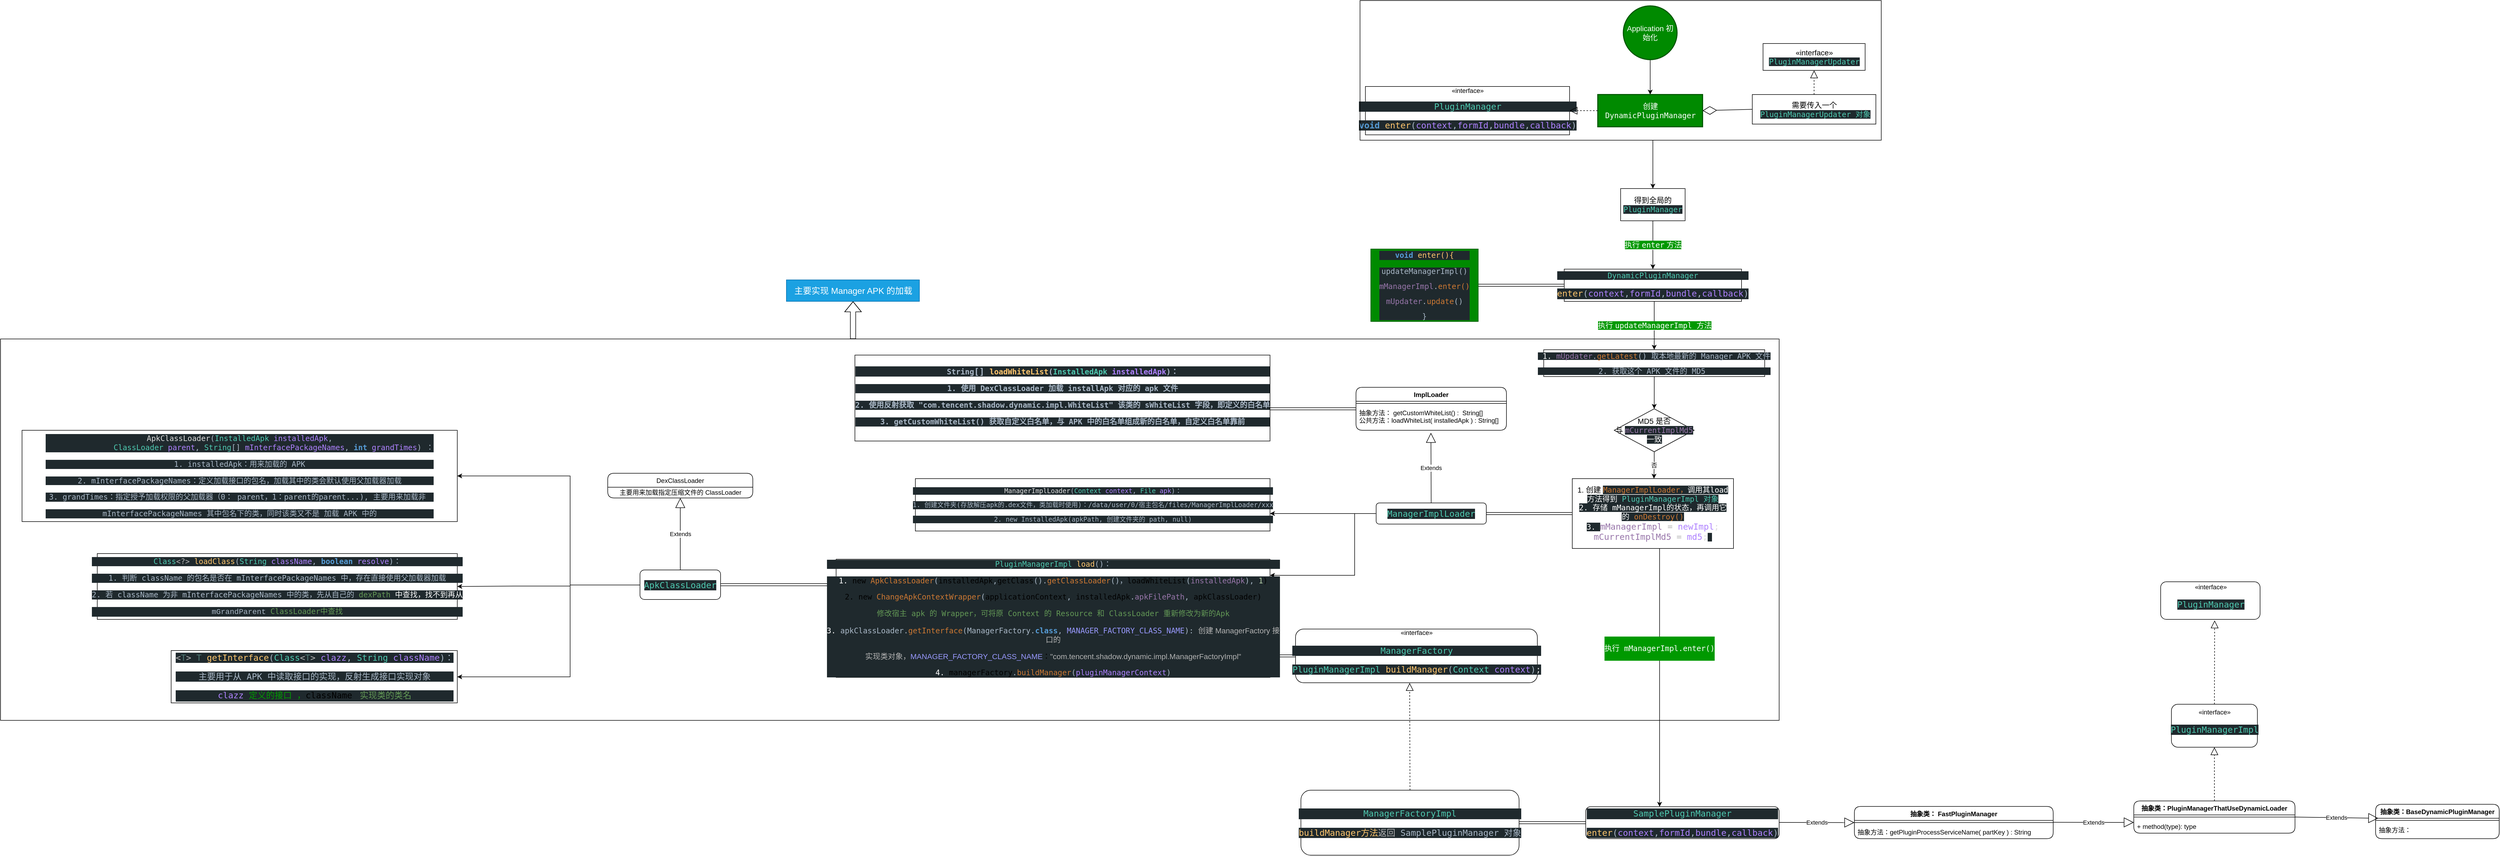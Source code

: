 <mxfile>
    <diagram id="J-fshPoS8V629IqFeQcE" name="第 1 页">
        <mxGraphModel dx="3748" dy="545" grid="1" gridSize="10" guides="1" tooltips="1" connect="1" arrows="1" fold="1" page="0" pageScale="1" pageWidth="827" pageHeight="1169" background="none" math="0" shadow="0">
            <root>
                <mxCell id="0"/>
                <mxCell id="1" parent="0"/>
                <mxCell id="4" value="" style="edgeStyle=orthogonalEdgeStyle;rounded=0;orthogonalLoop=1;jettySize=auto;html=1;" parent="1" source="2" target="3" edge="1">
                    <mxGeometry relative="1" as="geometry"/>
                </mxCell>
                <mxCell id="2" value="&lt;font style=&quot;font-size: 14px&quot;&gt;Application 初始化&lt;/font&gt;" style="strokeWidth=2;html=1;shape=mxgraph.flowchart.start_2;whiteSpace=wrap;fillColor=#008a00;strokeColor=#005700;fontColor=#ffffff;" parent="1" vertex="1">
                    <mxGeometry x="270" y="40" width="100" height="100" as="geometry"/>
                </mxCell>
                <mxCell id="3" value="&lt;font face=&quot;consolas, monospace&quot; style=&quot;font-size: 14px&quot;&gt;&lt;span&gt;创建&lt;br&gt;DynamicPluginManager&lt;/span&gt;&lt;/font&gt;" style="whiteSpace=wrap;html=1;fontColor=#ffffff;strokeColor=#005700;strokeWidth=2;fillColor=#008a00;" parent="1" vertex="1">
                    <mxGeometry x="222.5" y="205" width="195" height="60" as="geometry"/>
                </mxCell>
                <mxCell id="9" value="&lt;font style=&quot;font-size: 14px&quot;&gt;需要传入一个&lt;br&gt;&amp;nbsp;&lt;span style=&quot;color: rgb(78 , 201 , 176) ; background-color: rgb(31 , 41 , 45) ; font-family: &amp;#34;consolas&amp;#34; , monospace&quot;&gt;PluginManagerUpdater 对象&lt;/span&gt;&lt;/font&gt;" style="html=1;" parent="1" vertex="1">
                    <mxGeometry x="510" y="205" width="230" height="55" as="geometry"/>
                </mxCell>
                <mxCell id="IwxKF6y3zzJ_dGnN6ZN0-16" value="&lt;font style=&quot;font-size: 14px&quot;&gt;«interface»&lt;br&gt;&lt;span style=&quot;color: rgb(78 , 201 , 176) ; font-family: &amp;#34;consolas&amp;#34; , monospace ; background-color: rgb(31 , 41 , 45)&quot;&gt;PluginManagerUpdater&lt;/span&gt;&lt;/font&gt;" style="html=1;" parent="1" vertex="1">
                    <mxGeometry x="530" y="110" width="190" height="50" as="geometry"/>
                </mxCell>
                <mxCell id="12" value="&lt;p style=&quot;line-height: 60%&quot;&gt;«interface»&lt;br&gt;&lt;/p&gt;&lt;pre style=&quot;background-color: #1f292d ; color: #a9b7c6 ; font-family: &amp;#34;consolas&amp;#34; , monospace ; font-size: 12.0pt&quot;&gt;&lt;span style=&quot;color: #4ec9b0&quot;&gt;PluginManager&lt;/span&gt;&lt;/pre&gt;&lt;pre style=&quot;background-color: #1f292d ; color: #a9b7c6 ; font-family: &amp;#34;consolas&amp;#34; , monospace ; font-size: 12.0pt&quot;&gt;&lt;pre style=&quot;font-family: &amp;#34;consolas&amp;#34; , monospace ; font-size: 12pt&quot;&gt;&lt;span style=&quot;color: #569cd6 ; font-weight: bold&quot;&gt;void &lt;/span&gt;&lt;span style=&quot;color: #ffc66d&quot;&gt;enter&lt;/span&gt;(&lt;span style=&quot;color: #ae81ff&quot;&gt;context&lt;/span&gt;,&lt;span style=&quot;color: #ae81ff&quot;&gt;formId&lt;/span&gt;,&lt;span style=&quot;color: #ae81ff&quot;&gt;bundle&lt;/span&gt;,&lt;span style=&quot;color: #ae81ff&quot;&gt;callback&lt;/span&gt;)&lt;/pre&gt;&lt;/pre&gt;&lt;p&gt;&lt;/p&gt;" style="html=1;" parent="1" vertex="1">
                    <mxGeometry x="-210" y="190" width="380" height="90" as="geometry"/>
                </mxCell>
                <mxCell id="14" value="" style="endArrow=block;dashed=1;endFill=0;endSize=12;html=1;entryX=1;entryY=0.5;entryDx=0;entryDy=0;exitX=0;exitY=0.5;exitDx=0;exitDy=0;" parent="1" source="3" target="12" edge="1">
                    <mxGeometry width="160" relative="1" as="geometry">
                        <mxPoint x="80" y="330" as="sourcePoint"/>
                        <mxPoint x="240" y="330" as="targetPoint"/>
                    </mxGeometry>
                </mxCell>
                <mxCell id="15" value="" style="endArrow=block;dashed=1;endFill=0;endSize=12;html=1;entryX=0.5;entryY=1;entryDx=0;entryDy=0;exitX=0.5;exitY=0;exitDx=0;exitDy=0;" parent="1" source="9" target="IwxKF6y3zzJ_dGnN6ZN0-16" edge="1">
                    <mxGeometry width="160" relative="1" as="geometry">
                        <mxPoint x="602.5" y="320" as="sourcePoint"/>
                        <mxPoint x="540" y="320" as="targetPoint"/>
                    </mxGeometry>
                </mxCell>
                <mxCell id="16" value="" style="endArrow=diamondThin;endFill=0;endSize=24;html=1;entryX=1;entryY=0.5;entryDx=0;entryDy=0;exitX=0;exitY=0.5;exitDx=0;exitDy=0;" edge="1" parent="1" source="9" target="3">
                    <mxGeometry width="160" relative="1" as="geometry">
                        <mxPoint x="280" y="410" as="sourcePoint"/>
                        <mxPoint x="440" y="410" as="targetPoint"/>
                    </mxGeometry>
                </mxCell>
                <mxCell id="20" value="" style="edgeStyle=elbowEdgeStyle;rounded=0;orthogonalLoop=1;jettySize=auto;html=1;" edge="1" parent="1" source="17" target="19">
                    <mxGeometry relative="1" as="geometry"/>
                </mxCell>
                <mxCell id="17" value="" style="rounded=0;whiteSpace=wrap;html=1;fillColor=none;" vertex="1" parent="1">
                    <mxGeometry x="-220" y="30" width="970" height="260" as="geometry"/>
                </mxCell>
                <mxCell id="22" value="&lt;font style=&quot;font-size: 14px ; background-color: rgb(0 , 153 , 0)&quot; color=&quot;#ffffff&quot;&gt;执行&amp;nbsp;&lt;span style=&quot;font-family: &amp;#34;consolas&amp;#34; , monospace&quot;&gt;enter&lt;/span&gt;&amp;nbsp;方法&lt;/font&gt;" style="edgeStyle=orthogonalEdgeStyle;rounded=0;orthogonalLoop=1;jettySize=auto;html=1;" edge="1" parent="1" source="19" target="21">
                    <mxGeometry relative="1" as="geometry"/>
                </mxCell>
                <mxCell id="19" value="&lt;font style=&quot;font-size: 14px&quot;&gt;得到全局的&lt;span style=&quot;color: rgb(78 , 201 , 176) ; background-color: rgb(31 , 41 , 45) ; font-family: &amp;#34;consolas&amp;#34; , monospace&quot;&gt;PluginManager&lt;/span&gt;&lt;/font&gt;" style="whiteSpace=wrap;html=1;rounded=0;fillColor=none;" vertex="1" parent="1">
                    <mxGeometry x="265" y="380" width="120" height="60" as="geometry"/>
                </mxCell>
                <mxCell id="25" value="" style="edgeStyle=orthogonalEdgeStyle;rounded=0;orthogonalLoop=1;jettySize=auto;html=1;shape=link;" edge="1" parent="1" source="21" target="24">
                    <mxGeometry relative="1" as="geometry"/>
                </mxCell>
                <mxCell id="27" value="&lt;font style=&quot;font-size: 14px ; background-color: rgb(0 , 153 , 0)&quot; color=&quot;#ffffff&quot;&gt;执行&amp;nbsp;&lt;span style=&quot;font-family: &amp;#34;consolas&amp;#34; , monospace&quot;&gt;updateManagerImpl &lt;/span&gt;&lt;span style=&quot;font-family: &amp;#34;consolas&amp;#34; , monospace&quot;&gt;&lt;font style=&quot;font-size: 14px&quot;&gt;方法&lt;/font&gt;&lt;/span&gt;&lt;/font&gt;" style="edgeStyle=orthogonalEdgeStyle;rounded=0;orthogonalLoop=1;jettySize=auto;html=1;" edge="1" parent="1" source="21" target="26">
                    <mxGeometry relative="1" as="geometry">
                        <Array as="points">
                            <mxPoint x="327.5" y="630"/>
                            <mxPoint x="327.5" y="630"/>
                        </Array>
                    </mxGeometry>
                </mxCell>
                <mxCell id="21" value="&lt;pre style=&quot;background-color: rgb(31 , 41 , 45) ; color: rgb(169 , 183 , 198) ; font-family: &amp;#34;consolas&amp;#34; , monospace ; font-size: 14px&quot;&gt;&lt;span style=&quot;color: rgb(78 , 201 , 176)&quot;&gt;&lt;font style=&quot;font-size: 14px&quot;&gt;DynamicPluginManager&lt;/font&gt;&lt;/span&gt;&lt;/pre&gt;&lt;pre style=&quot;background-color: rgb(31 , 41 , 45) ; color: rgb(169 , 183 , 198) ; font-family: &amp;#34;consolas&amp;#34; , monospace ; font-size: 14px&quot;&gt;&lt;pre style=&quot;font-family: &amp;#34;consolas&amp;#34; , monospace&quot;&gt;&lt;pre style=&quot;font-family: &amp;#34;consolas&amp;#34; , monospace ; font-size: 12pt&quot;&gt;&lt;span style=&quot;color: #ffc66d&quot;&gt;enter&lt;/span&gt;(&lt;span style=&quot;color: #ae81ff&quot;&gt;context&lt;/span&gt;,&lt;span style=&quot;color: #ae81ff&quot;&gt;formId&lt;/span&gt;,&lt;span style=&quot;color: #ae81ff&quot;&gt;bundle&lt;/span&gt;,&lt;span style=&quot;color: #ae81ff&quot;&gt;callback&lt;/span&gt;)&lt;/pre&gt;&lt;/pre&gt;&lt;/pre&gt;" style="whiteSpace=wrap;html=1;rounded=0;fillColor=none;" vertex="1" parent="1">
                    <mxGeometry x="160" y="530" width="330" height="60" as="geometry"/>
                </mxCell>
                <mxCell id="24" value="&lt;pre style=&quot;background-color: rgb(31 , 41 , 45) ; color: rgb(169 , 183 , 198) ; font-family: &amp;#34;consolas&amp;#34; , monospace ; font-size: 14px&quot;&gt;&lt;font style=&quot;font-size: 14px&quot;&gt;&lt;span style=&quot;white-space: normal ; color: rgb(86 , 156 , 214) ; font-weight: bold&quot;&gt;void &lt;/span&gt;&lt;span style=&quot;white-space: normal ; color: rgb(255 , 198 , 109)&quot;&gt;enter(){&lt;/span&gt;&lt;br&gt;&lt;/font&gt;&lt;/pre&gt;&lt;pre style=&quot;background-color: rgb(31 , 41 , 45) ; color: rgb(169 , 183 , 198) ; font-family: &amp;#34;consolas&amp;#34; , monospace ; font-size: 14px ; line-height: 100%&quot;&gt;&lt;pre style=&quot;font-family: &amp;#34;consolas&amp;#34; , monospace&quot;&gt;&lt;pre style=&quot;font-family: &amp;#34;consolas&amp;#34; , monospace&quot;&gt;&lt;font style=&quot;font-size: 14px&quot;&gt;updateManagerImpl()&lt;/font&gt;&lt;/pre&gt;&lt;/pre&gt;&lt;pre style=&quot;font-family: &amp;#34;consolas&amp;#34; , monospace&quot;&gt;&lt;font style=&quot;font-size: 14px&quot;&gt;&lt;span style=&quot;color: #9876aa&quot;&gt;mManagerImpl&lt;/span&gt;.&lt;span style=&quot;color: #cc7833&quot;&gt;enter()&lt;/span&gt;&lt;/font&gt;&lt;/pre&gt;&lt;pre style=&quot;font-family: &amp;#34;consolas&amp;#34; , monospace&quot;&gt;&lt;pre style=&quot;font-family: &amp;#34;consolas&amp;#34; , monospace&quot;&gt;&lt;font style=&quot;font-size: 14px&quot;&gt;&lt;span style=&quot;color: #9876aa&quot;&gt;mUpdater&lt;/span&gt;.&lt;span style=&quot;color: #cc7833&quot;&gt;update&lt;/span&gt;()&lt;/font&gt;&lt;/pre&gt;&lt;pre style=&quot;font-family: &amp;#34;consolas&amp;#34; , monospace&quot;&gt;&lt;font style=&quot;font-size: 14px&quot;&gt;}&lt;/font&gt;&lt;/pre&gt;&lt;/pre&gt;&lt;/pre&gt;" style="whiteSpace=wrap;html=1;rounded=0;fillColor=#008a00;strokeColor=#005700;fontColor=#ffffff;" vertex="1" parent="1">
                    <mxGeometry x="-200" y="492.5" width="200" height="135" as="geometry"/>
                </mxCell>
                <mxCell id="36" value="" style="edgeStyle=orthogonalEdgeStyle;rounded=0;orthogonalLoop=1;jettySize=auto;html=1;" edge="1" parent="1" source="26" target="35">
                    <mxGeometry relative="1" as="geometry"/>
                </mxCell>
                <mxCell id="26" value="&lt;pre style=&quot;background-color: rgb(31 , 41 , 45) ; font-family: &amp;#34;consolas&amp;#34; , monospace ; font-size: 14px ; line-height: 100%&quot;&gt;&lt;span style=&quot;color: rgb(152 , 118 , 170)&quot;&gt; &lt;/span&gt;&lt;font color=&quot;#ffffff&quot;&gt;1.&lt;/font&gt;&lt;span style=&quot;color: rgb(152 , 118 , 170)&quot;&gt; mUpdater&lt;/span&gt;&lt;font color=&quot;#a9b7c6&quot;&gt;.&lt;/font&gt;&lt;span style=&quot;color: rgb(204 , 120 , 51)&quot;&gt;getLatest&lt;/span&gt;&lt;font color=&quot;#a9b7c6&quot;&gt;() 取本地最新的 Manager APK 文件&lt;/font&gt;&lt;/pre&gt;&lt;pre style=&quot;background-color: rgb(31 , 41 , 45) ; color: rgb(169 , 183 , 198) ; font-family: &amp;#34;consolas&amp;#34; , monospace ; font-size: 14px ; line-height: 100%&quot;&gt;2. 获取这个 APK 文件的 MD5 &lt;br&gt;&lt;/pre&gt;" style="whiteSpace=wrap;html=1;rounded=0;fillColor=none;" vertex="1" parent="1">
                    <mxGeometry x="121.88" y="680" width="411.25" height="50" as="geometry"/>
                </mxCell>
                <mxCell id="38" value="否" style="edgeStyle=orthogonalEdgeStyle;rounded=0;orthogonalLoop=1;jettySize=auto;html=1;" edge="1" parent="1" source="35" target="37">
                    <mxGeometry relative="1" as="geometry">
                        <Array as="points">
                            <mxPoint x="327" y="890"/>
                            <mxPoint x="327" y="890"/>
                        </Array>
                    </mxGeometry>
                </mxCell>
                <mxCell id="35" value="&lt;font style=&quot;font-size: 14px&quot;&gt;MD5 是否与&amp;nbsp;&lt;span style=&quot;color: rgb(152 , 118 , 170) ; background-color: rgb(31 , 41 , 45) ; font-family: &amp;#34;consolas&amp;#34; , monospace&quot;&gt;mCurrentImplMd5&lt;/span&gt;&lt;span style=&quot;background-color: rgb(31 , 41 , 45) ; font-family: &amp;#34;consolas&amp;#34; , monospace&quot;&gt;&lt;font color=&quot;#ffffff&quot; style=&quot;font-size: 14px&quot;&gt; 一致&lt;/font&gt;&lt;/span&gt;&lt;/font&gt;" style="rhombus;whiteSpace=wrap;html=1;rounded=0;fillColor=none;" vertex="1" parent="1">
                    <mxGeometry x="253.12" y="790" width="148.75" height="80" as="geometry"/>
                </mxCell>
                <mxCell id="40" value="" style="edgeStyle=orthogonalEdgeStyle;rounded=0;orthogonalLoop=1;jettySize=auto;html=1;shape=link;" edge="1" parent="1" source="37" target="39">
                    <mxGeometry relative="1" as="geometry"/>
                </mxCell>
                <mxCell id="37" value="&lt;font style=&quot;font-size: 14px&quot;&gt;&lt;font style=&quot;line-height: 100% ; font-size: 14px&quot;&gt;1. 创建&amp;nbsp;&lt;span style=&quot;color: rgb(204 , 120 , 51) ; background-color: rgb(31 , 41 , 45) ; font-family: &amp;#34;consolas&amp;#34; , monospace&quot;&gt;ManagerImplLoader，&lt;/span&gt;&lt;span style=&quot;background-color: rgb(31 , 41 , 45) ; font-family: &amp;#34;consolas&amp;#34; , monospace&quot;&gt;&lt;font color=&quot;#ffffff&quot; style=&quot;font-size: 14px&quot;&gt;调用其load 方法得到&lt;/font&gt;&lt;/span&gt;&lt;span style=&quot;color: rgb(204 , 120 , 51) ; background-color: rgb(31 , 41 , 45) ; font-family: &amp;#34;consolas&amp;#34; , monospace&quot;&gt;&amp;nbsp;&lt;/span&gt;&lt;span style=&quot;background-color: rgb(31 , 41 , 45) ; font-family: &amp;#34;consolas&amp;#34; , monospace&quot;&gt;&lt;span style=&quot;color: rgb(78 , 201 , 176)&quot;&gt;PluginManagerImpl 对象&lt;br&gt;&lt;/span&gt;&lt;font style=&quot;font-size: 14px&quot; color=&quot;#ffffff&quot;&gt;2. 存储&amp;nbsp;&lt;/font&gt;&lt;/span&gt;&lt;/font&gt;&lt;span style=&quot;background-color: rgb(31 , 41 , 45) ; font-family: &amp;#34;consolas&amp;#34; , monospace&quot;&gt;&lt;font style=&quot;font-size: 14px&quot; color=&quot;#ffffff&quot;&gt;mManagerImpl的状态，再调用它的&amp;nbsp;&lt;/font&gt;&lt;/span&gt;&lt;/font&gt;&lt;span style=&quot;background-color: rgb(31 , 41 , 45) ; font-family: &amp;#34;consolas&amp;#34; , monospace ; font-size: 14px&quot;&gt;&lt;font style=&quot;color: rgb(204 , 120 , 51) ; font-size: 14px&quot;&gt;onDestroy()&lt;br&gt;&lt;/font&gt;&lt;font color=&quot;#ffffff&quot;&gt;3.&amp;nbsp;&lt;/font&gt;&lt;/span&gt;&lt;span style=&quot;font-family: &amp;#34;consolas&amp;#34; , monospace ; font-size: 12pt ; color: rgb(152 , 118 , 170)&quot;&gt;mManagerImpl &lt;/span&gt;&lt;span style=&quot;font-family: &amp;#34;consolas&amp;#34; , monospace ; font-size: 12pt ; color: rgb(180 , 180 , 180)&quot;&gt;= &lt;/span&gt;&lt;span style=&quot;font-family: &amp;#34;consolas&amp;#34; , monospace ; font-size: 12pt ; color: rgb(174 , 129 , 255)&quot;&gt;newImpl&lt;/span&gt;&lt;span style=&quot;font-family: &amp;#34;consolas&amp;#34; , monospace ; font-size: 12pt ; color: rgb(220 , 220 , 220)&quot;&gt;;&lt;/span&gt;&lt;br&gt;&lt;span style=&quot;font-family: &amp;#34;consolas&amp;#34; , monospace ; font-size: 12pt ; color: rgb(152 , 118 , 170)&quot;&gt;mCurrentImplMd5 &lt;/span&gt;&lt;span style=&quot;font-family: &amp;#34;consolas&amp;#34; , monospace ; font-size: 12pt ; color: rgb(180 , 180 , 180)&quot;&gt;= &lt;/span&gt;&lt;span style=&quot;font-family: &amp;#34;consolas&amp;#34; , monospace ; font-size: 12pt ; color: rgb(174 , 129 , 255)&quot;&gt;md5&lt;/span&gt;&lt;span style=&quot;font-family: &amp;#34;consolas&amp;#34; , monospace ; font-size: 12pt ; color: rgb(220 , 220 , 220)&quot;&gt;;&lt;/span&gt;&lt;span style=&quot;color: rgb(204 , 120 , 51) ; background-color: rgb(31 , 41 , 45) ; font-family: &amp;#34;consolas&amp;#34; , monospace ; font-size: 14px&quot;&gt;&amp;nbsp;&lt;br&gt;&lt;/span&gt;" style="whiteSpace=wrap;html=1;rounded=0;fillColor=none;" vertex="1" parent="1">
                    <mxGeometry x="175" y="920" width="300" height="130" as="geometry"/>
                </mxCell>
                <mxCell id="48" value="" style="edgeStyle=orthogonalEdgeStyle;rounded=0;orthogonalLoop=1;jettySize=auto;html=1;" edge="1" parent="1" source="39" target="47">
                    <mxGeometry relative="1" as="geometry">
                        <Array as="points">
                            <mxPoint x="-240" y="985"/>
                            <mxPoint x="-240" y="985"/>
                        </Array>
                    </mxGeometry>
                </mxCell>
                <mxCell id="51" value="" style="edgeStyle=elbowEdgeStyle;rounded=0;orthogonalLoop=1;jettySize=auto;html=1;elbow=vertical;" edge="1" parent="1" target="50">
                    <mxGeometry relative="1" as="geometry">
                        <mxPoint x="-230" y="985" as="sourcePoint"/>
                        <Array as="points">
                            <mxPoint x="-380" y="1100"/>
                        </Array>
                    </mxGeometry>
                </mxCell>
                <mxCell id="39" value="&lt;pre style=&quot;background-color: #1f292d ; color: #a9b7c6 ; font-family: &amp;#34;consolas&amp;#34; , monospace ; font-size: 12.0pt&quot;&gt;&lt;pre style=&quot;font-family: &amp;#34;consolas&amp;#34; , monospace ; font-size: 12pt&quot;&gt;&lt;span style=&quot;color: #4ec9b0&quot;&gt;ManagerImplLoader&lt;/span&gt;&lt;/pre&gt;&lt;/pre&gt;" style="whiteSpace=wrap;html=1;rounded=1;fillColor=none;" vertex="1" parent="1">
                    <mxGeometry x="-190" y="965.31" width="205" height="39.37" as="geometry"/>
                </mxCell>
                <mxCell id="60" value="" style="edgeStyle=elbowEdgeStyle;shape=link;rounded=0;orthogonalLoop=1;jettySize=auto;elbow=vertical;html=1;" edge="1" parent="1" source="42" target="59">
                    <mxGeometry relative="1" as="geometry"/>
                </mxCell>
                <mxCell id="42" value="ImplLoader" style="swimlane;fontStyle=1;align=center;verticalAlign=top;childLayout=stackLayout;horizontal=1;startSize=26;horizontalStack=0;resizeParent=1;resizeParentMax=0;resizeLast=0;collapsible=1;marginBottom=0;labelBackgroundColor=none;fillColor=none;sketch=0;rounded=1;" vertex="1" parent="1">
                    <mxGeometry x="-227.5" y="750" width="280" height="80" as="geometry"/>
                </mxCell>
                <mxCell id="44" value="" style="line;strokeWidth=1;fillColor=none;align=left;verticalAlign=middle;spacingTop=-1;spacingLeft=3;spacingRight=3;rotatable=0;labelPosition=right;points=[];portConstraint=eastwest;" vertex="1" parent="42">
                    <mxGeometry y="26" width="280" height="8" as="geometry"/>
                </mxCell>
                <mxCell id="45" value="抽象方法： getCustomWhiteList() :  String[]&#10;公共方法：loadWhiteList( installedApk ) : String[]" style="text;strokeColor=none;fillColor=none;align=left;verticalAlign=top;spacingLeft=4;spacingRight=4;overflow=hidden;rotatable=0;points=[[0,0.5],[1,0.5]];portConstraint=eastwest;" vertex="1" parent="42">
                    <mxGeometry y="34" width="280" height="46" as="geometry"/>
                </mxCell>
                <mxCell id="46" value="Extends" style="endArrow=block;endSize=16;endFill=0;html=1;entryX=0.498;entryY=1.1;entryDx=0;entryDy=0;entryPerimeter=0;" edge="1" parent="1" source="39" target="45">
                    <mxGeometry width="160" relative="1" as="geometry">
                        <mxPoint x="-190" y="730" as="sourcePoint"/>
                        <mxPoint x="-30" y="730" as="targetPoint"/>
                    </mxGeometry>
                </mxCell>
                <mxCell id="47" value="&lt;p style=&quot;line-height: 100%&quot;&gt;&lt;/p&gt;&lt;pre style=&quot;background-color: rgb(31 , 41 , 45) ; color: rgb(169 , 183 , 198) ; font-family: &amp;#34;consolas&amp;#34; , monospace&quot;&gt;&lt;span style=&quot;color: #dcdcdc&quot;&gt;ManagerImplLoader&lt;/span&gt;(&lt;span style=&quot;color: #4ec9b0&quot;&gt;Context &lt;/span&gt;&lt;span style=&quot;color: #ae81ff&quot;&gt;context&lt;/span&gt;, &lt;span style=&quot;color: #4ec9b0&quot;&gt;File &lt;/span&gt;&lt;span style=&quot;color: #ae81ff&quot;&gt;apk&lt;/span&gt;)：&lt;/pre&gt;&lt;pre style=&quot;background-color: rgb(31 , 41 , 45) ; color: rgb(169 , 183 , 198) ; font-family: &amp;#34;consolas&amp;#34; , monospace&quot;&gt;1. 创建文件夹(存放解压apk的.dex文件，类加载时使用)：/data/user/0/宿主包名/files/ManagerImplLoader/xxx&lt;/pre&gt;&lt;pre style=&quot;background-color: rgb(31 , 41 , 45) ; color: rgb(169 , 183 , 198) ; font-family: &amp;#34;consolas&amp;#34; , monospace&quot;&gt;2. new InstalledApk(apkPath, 创建文件夹的 path, null)&lt;/pre&gt;&lt;p&gt;&lt;/p&gt;" style="whiteSpace=wrap;html=1;rounded=0;fillColor=none;" vertex="1" parent="1">
                    <mxGeometry x="-1047.5" y="920" width="660" height="97.51" as="geometry"/>
                </mxCell>
                <mxCell id="53" value="" style="edgeStyle=elbowEdgeStyle;rounded=0;orthogonalLoop=1;jettySize=auto;elbow=vertical;html=1;shape=link;" edge="1" parent="1" source="50" target="52">
                    <mxGeometry relative="1" as="geometry"/>
                </mxCell>
                <mxCell id="74" value="" style="edgeStyle=elbowEdgeStyle;rounded=0;orthogonalLoop=1;jettySize=auto;html=1;entryX=0;entryY=0.5;entryDx=0;entryDy=0;shape=link;exitX=1;exitY=0.818;exitDx=0;exitDy=0;exitPerimeter=0;" edge="1" parent="1" source="50" target="70">
                    <mxGeometry relative="1" as="geometry">
                        <Array as="points">
                            <mxPoint x="-380" y="1280"/>
                            <mxPoint x="-330" y="1330"/>
                            <mxPoint x="-370" y="1210"/>
                        </Array>
                    </mxGeometry>
                </mxCell>
                <mxCell id="50" value="&lt;p style=&quot;line-height: 100%&quot;&gt;&lt;/p&gt;&lt;pre style=&quot;background-color: rgb(31 , 41 , 45) ; font-family: &amp;#34;consolas&amp;#34; , monospace ; font-size: 14px&quot;&gt;&lt;pre style=&quot;color: rgb(169 , 183 , 198) ; font-family: &amp;#34;consolas&amp;#34; , monospace&quot;&gt;&lt;font style=&quot;font-size: 14px&quot;&gt;&lt;span style=&quot;color: rgb(78 , 201 , 176)&quot;&gt;PluginManagerImpl &lt;/span&gt;&lt;span style=&quot;color: rgb(255 , 198 , 109)&quot;&gt;load&lt;/span&gt;()：&lt;/font&gt;&lt;/pre&gt;&lt;/pre&gt;&lt;pre style=&quot;background-color: rgb(31 , 41 , 45) ; font-size: 14px&quot;&gt;&lt;pre style=&quot;font-family: &amp;#34;consolas&amp;#34; , monospace&quot;&gt;&lt;font style=&quot;font-size: 14px&quot;&gt;&lt;font style=&quot;font-size: 14px&quot;&gt;&lt;font color=&quot;#ffffff&quot; style=&quot;font-size: 14px&quot;&gt;1. &lt;/font&gt;&lt;/font&gt;new &lt;span style=&quot;font-family: &amp;#34;consolas&amp;#34; , monospace ; color: rgb(204 , 120 , 51)&quot;&gt;ApkClassLoader&lt;/span&gt;&lt;span style=&quot;color: rgb(169 , 183 , 198) ; font-family: &amp;#34;consolas&amp;#34; , monospace&quot;&gt;(&lt;/span&gt;installedApk&lt;span style=&quot;color: rgb(169 , 183 , 198)&quot;&gt;,&lt;/span&gt;getClass&lt;span style=&quot;color: rgb(169 , 183 , 198)&quot;&gt;().&lt;/span&gt;&lt;span style=&quot;color: rgb(204 , 120 , 51)&quot;&gt;getClassLoader&lt;/span&gt;&lt;span style=&quot;color: rgb(169 , 183 , 198)&quot;&gt;()，&lt;/span&gt;loadWhiteList&lt;span style=&quot;color: rgb(169 , 183 , 198)&quot;&gt;(&lt;/span&gt;&lt;span style=&quot;color: rgb(152 , 118 , 170)&quot;&gt;installedApk&lt;/span&gt;&lt;span style=&quot;color: rgb(169 , 183 , 198)&quot;&gt;),&lt;/span&gt; &lt;span style=&quot;color: rgb(181 , 206 , 168)&quot;&gt;1&lt;/span&gt;)&lt;/font&gt;&lt;/pre&gt;&lt;pre style=&quot;font-family: &amp;#34;consolas&amp;#34; , monospace&quot;&gt;&lt;font style=&quot;font-size: 14px&quot;&gt;2. new &lt;span style=&quot;font-family: &amp;#34;consolas&amp;#34; , monospace ; color: rgb(204 , 120 , 51)&quot;&gt;ChangeApkContextWrapper&lt;/span&gt;&lt;span style=&quot;color: rgb(169 , 183 , 198) ; font-family: &amp;#34;consolas&amp;#34; , monospace&quot;&gt;(&lt;/span&gt;applicationContext&lt;span style=&quot;color: rgb(169 , 183 , 198) ; font-family: &amp;#34;consolas&amp;#34; , monospace&quot;&gt;,&amp;nbsp;&lt;/span&gt;installedApk&lt;span style=&quot;color: rgb(169 , 183 , 198) ; font-family: &amp;#34;consolas&amp;#34; , monospace&quot;&gt;.&lt;/span&gt;&lt;span style=&quot;font-family: &amp;#34;consolas&amp;#34; , monospace ; color: rgb(152 , 118 , 170)&quot;&gt;apkFilePath&lt;/span&gt;&lt;span style=&quot;color: rgb(169 , 183 , 198) ; font-family: &amp;#34;consolas&amp;#34; , monospace&quot;&gt;,&amp;nbsp;&lt;/span&gt;apkClassLoader)&lt;/font&gt;&lt;/pre&gt;&lt;pre&gt;&lt;pre style=&quot;color: rgb(169 , 183 , 198)&quot;&gt;&lt;font style=&quot;font-size: 14px&quot;&gt;&lt;span style=&quot;color: rgb(98 , 151 , 85)&quot;&gt;&lt;font face=&quot;courier new, monospace&quot; style=&quot;font-size: 14px&quot;&gt;修改&lt;/font&gt;&lt;font face=&quot;consolas, monospace&quot; style=&quot;font-size: 14px&quot;&gt;宿主 apk &lt;/font&gt;&lt;/span&gt;&lt;span style=&quot;font-family: &amp;#34;courier new&amp;#34; , monospace ; color: rgb(98 , 151 , 85)&quot;&gt;的 &lt;/span&gt;&lt;span style=&quot;font-family: &amp;#34;consolas&amp;#34; , monospace ; color: rgb(98 , 151 , 85)&quot;&gt;Wrapper，&lt;/span&gt;&lt;span style=&quot;font-family: &amp;#34;courier new&amp;#34; , monospace ; color: rgb(98 , 151 , 85)&quot;&gt;可将原 &lt;/span&gt;&lt;span style=&quot;font-family: &amp;#34;consolas&amp;#34; , monospace ; color: rgb(98 , 151 , 85)&quot;&gt;Context &lt;/span&gt;&lt;span style=&quot;font-family: &amp;#34;courier new&amp;#34; , monospace ; color: rgb(98 , 151 , 85)&quot;&gt;的 &lt;/span&gt;&lt;span style=&quot;font-family: &amp;#34;consolas&amp;#34; , monospace ; color: rgb(98 , 151 , 85)&quot;&gt;Resource &lt;/span&gt;&lt;span style=&quot;font-family: &amp;#34;courier new&amp;#34; , monospace ; color: rgb(98 , 151 , 85)&quot;&gt;和 &lt;/span&gt;&lt;span style=&quot;font-family: &amp;#34;consolas&amp;#34; , monospace ; color: rgb(98 , 151 , 85)&quot;&gt;ClassLoader &lt;/span&gt;&lt;span style=&quot;font-family: &amp;#34;courier new&amp;#34; , monospace ; color: rgb(98 , 151 , 85)&quot;&gt;重新修改为新的&lt;/span&gt;&lt;span style=&quot;font-family: &amp;#34;consolas&amp;#34; , monospace ; color: rgb(98 , 151 , 85)&quot;&gt;Apk&lt;/span&gt;&lt;/font&gt;&lt;/pre&gt;&lt;pre&gt;&lt;font style=&quot;font-size: 14px&quot;&gt;&lt;font style=&quot;font-size: 14px&quot;&gt;&lt;font style=&quot;font-size: 14px&quot; color=&quot;#ffffff&quot;&gt;&lt;span style=&quot;font-family: &amp;#34;consolas&amp;#34; , monospace&quot;&gt;3. &lt;/span&gt;&lt;/font&gt;&lt;font color=&quot;#a9b7c6&quot; style=&quot;font-size: 14px&quot;&gt;apkClassLoader&lt;/font&gt;&lt;span style=&quot;color: rgb(169 , 183 , 198) ; font-family: &amp;#34;consolas&amp;#34; , monospace&quot;&gt;.&lt;/span&gt;&lt;span style=&quot;color: rgb(204 , 120 , 51) ; font-family: &amp;#34;consolas&amp;#34; , monospace&quot;&gt;getInterface&lt;/span&gt;&lt;span style=&quot;color: rgb(169 , 183 , 198) ; font-family: &amp;#34;consolas&amp;#34; , monospace&quot;&gt;(&lt;/span&gt;&lt;font color=&quot;#a9b7c6&quot; style=&quot;font-size: 14px&quot;&gt;ManagerFactory&lt;/font&gt;&lt;span style=&quot;color: rgb(169 , 183 , 198) ; font-family: &amp;#34;consolas&amp;#34; , monospace&quot;&gt;.&lt;/span&gt;&lt;span style=&quot;color: rgb(86 , 156 , 214) ; font-family: &amp;#34;consolas&amp;#34; , monospace ; font-weight: bold&quot;&gt;class&lt;/span&gt;&lt;span style=&quot;color: rgb(169 , 183 , 198) ; font-family: &amp;#34;consolas&amp;#34; , monospace&quot;&gt;, &lt;/span&gt;&lt;font style=&quot;font-size: 14px&quot; color=&quot;#9999ff&quot;&gt;MANAGER_FACTORY_CLASS_NAME&lt;/font&gt;&lt;font color=&quot;#a9b7c6&quot; style=&quot;font-size: 14px&quot;&gt;): &lt;/font&gt;&lt;/font&gt;&lt;font color=&quot;#b3b3b3&quot; style=&quot;font-size: 14px&quot;&gt;&lt;font style=&quot;font-family: &amp;#34;helvetica&amp;#34; ; font-size: 14px&quot;&gt;创建 &lt;/font&gt;&lt;span style=&quot;font-family: &amp;#34;helvetica&amp;#34;&quot;&gt;ManagerFactory &lt;/span&gt;&lt;/font&gt;&lt;/font&gt;&lt;font style=&quot;font-family: &amp;#34;helvetica&amp;#34; ; white-space: normal&quot;&gt;&lt;font color=&quot;#b3b3b3&quot;&gt;&lt;span style=&quot;font-family: &amp;#34;helvetica&amp;#34;&quot;&gt;接口的&lt;/span&gt;&lt;/font&gt;&lt;/font&gt;&lt;/pre&gt;&lt;pre&gt;&lt;font color=&quot;#b3b3b3&quot; style=&quot;font-family: &amp;#34;helvetica&amp;#34; ; white-space: normal&quot;&gt;实现类对象，&lt;/font&gt;&lt;font color=&quot;#9999ff&quot; style=&quot;font-family: &amp;#34;helvetica&amp;#34; ; white-space: normal&quot;&gt;MANAGER_FACTORY_CLASS_NAME&lt;/font&gt;&lt;span style=&quot;font-family: &amp;#34;helvetica&amp;#34; ; white-space: normal&quot;&gt;：&lt;/span&gt;&lt;font color=&quot;#b3b3b3&quot; style=&quot;font-family: &amp;#34;helvetica&amp;#34; ; white-space: normal&quot;&gt;&quot;com.tencent.shadow.dynamic.impl.ManagerFactoryImpl&quot;&lt;/font&gt;&lt;/pre&gt;&lt;pre&gt;&lt;font style=&quot;font-size: 14px&quot;&gt;&lt;font color=&quot;#ffffff&quot; style=&quot;font-size: 14px&quot;&gt;4.&lt;/font&gt;&lt;font color=&quot;#b3b3b3&quot; style=&quot;font-size: 14px&quot;&gt; &lt;/font&gt;managerFactory&lt;span style=&quot;color: rgb(169 , 183 , 198) ; font-family: &amp;#34;consolas&amp;#34; , monospace&quot;&gt;.&lt;/span&gt;&lt;span style=&quot;font-family: &amp;#34;consolas&amp;#34; , monospace ; color: rgb(204 , 120 , 51)&quot;&gt;buildManager&lt;/span&gt;&lt;span style=&quot;color: rgb(169 , 183 , 198) ; font-family: &amp;#34;consolas&amp;#34; , monospace&quot;&gt;(&lt;/span&gt;&lt;span style=&quot;font-family: &amp;#34;consolas&amp;#34; , monospace ; color: rgb(174 , 129 , 255)&quot;&gt;pluginManagerContext&lt;/span&gt;&lt;span style=&quot;color: rgb(169 , 183 , 198) ; font-family: &amp;#34;consolas&amp;#34; , monospace&quot;&gt;)&lt;/span&gt;&lt;/font&gt;&lt;/pre&gt;&lt;/pre&gt;&lt;/pre&gt;&lt;p&gt;&lt;/p&gt;" style="whiteSpace=wrap;html=1;rounded=0;fillColor=none;" vertex="1" parent="1">
                    <mxGeometry x="-1195" y="1070" width="807.5" height="220" as="geometry"/>
                </mxCell>
                <mxCell id="65" value="" style="edgeStyle=elbowEdgeStyle;rounded=0;orthogonalLoop=1;jettySize=auto;html=1;" edge="1" parent="1" source="52" target="64">
                    <mxGeometry relative="1" as="geometry">
                        <Array as="points">
                            <mxPoint x="-1690" y="1118"/>
                            <mxPoint x="-1720" y="1118"/>
                        </Array>
                    </mxGeometry>
                </mxCell>
                <mxCell id="67" value="" style="edgeStyle=elbowEdgeStyle;rounded=0;orthogonalLoop=1;jettySize=auto;html=1;" edge="1" parent="1" target="66">
                    <mxGeometry relative="1" as="geometry">
                        <mxPoint x="-1690" y="1120" as="sourcePoint"/>
                    </mxGeometry>
                </mxCell>
                <mxCell id="69" value="" style="edgeStyle=elbowEdgeStyle;rounded=0;orthogonalLoop=1;jettySize=auto;elbow=vertical;html=1;" edge="1" parent="1" target="68">
                    <mxGeometry relative="1" as="geometry">
                        <mxPoint x="-1690" y="1118" as="sourcePoint"/>
                        <Array as="points">
                            <mxPoint x="-2020" y="1289"/>
                        </Array>
                    </mxGeometry>
                </mxCell>
                <mxCell id="52" value="&lt;pre style=&quot;font-size: 14px ; font-family: &amp;#34;consolas&amp;#34; , monospace&quot;&gt;&lt;pre style=&quot;background-color: #1f292d ; color: #a9b7c6 ; font-family: &amp;#34;consolas&amp;#34; , monospace ; font-size: 12.0pt&quot;&gt;&lt;pre style=&quot;font-family: &amp;#34;consolas&amp;#34; , monospace ; font-size: 12pt&quot;&gt;&lt;span style=&quot;color: #4ec9b0&quot;&gt;ApkClassLoader&lt;/span&gt;&lt;/pre&gt;&lt;/pre&gt;&lt;/pre&gt;" style="whiteSpace=wrap;html=1;rounded=1;fillColor=none;" vertex="1" parent="1">
                    <mxGeometry x="-1560" y="1090" width="150" height="55" as="geometry"/>
                </mxCell>
                <mxCell id="54" value="DexClassLoader" style="swimlane;fontStyle=0;childLayout=stackLayout;horizontal=1;startSize=26;fillColor=none;horizontalStack=0;resizeParent=1;resizeParentMax=0;resizeLast=0;collapsible=1;marginBottom=0;labelBackgroundColor=none;rounded=1;" vertex="1" parent="1">
                    <mxGeometry x="-1620" y="910" width="270" height="46" as="geometry"/>
                </mxCell>
                <mxCell id="62" value="主要用来加载指定压缩文件的 ClassLoader" style="text;html=1;align=center;verticalAlign=middle;resizable=0;points=[];autosize=1;" vertex="1" parent="54">
                    <mxGeometry y="26" width="270" height="20" as="geometry"/>
                </mxCell>
                <mxCell id="59" value="&lt;p style=&quot;line-height: 100%&quot;&gt;&lt;/p&gt;&lt;pre style=&quot;background-color: rgb(31 , 41 , 45) ; color: rgb(169 , 183 , 198) ; font-family: &amp;#34;consolas&amp;#34; , monospace ; font-size: 14px&quot;&gt;String&lt;span style=&quot;font-family: &amp;#34;consolas&amp;#34; , monospace ; font-size: 12pt&quot;&gt;[] &lt;/span&gt;&lt;span style=&quot;color: #ffc66d&quot;&gt;loadWhiteList&lt;/span&gt;(&lt;span style=&quot;color: rgb(78 , 201 , 176)&quot;&gt;InstalledApk &lt;/span&gt;&lt;span style=&quot;color: rgb(174 , 129 , 255)&quot;&gt;installedApk&lt;/span&gt;&lt;span&gt;)：&lt;/span&gt;&lt;/pre&gt;&lt;pre style=&quot;background-color: rgb(31 , 41 , 45) ; color: rgb(169 , 183 , 198) ; font-family: &amp;#34;consolas&amp;#34; , monospace ; font-size: 14px&quot;&gt;&lt;span style=&quot;line-height: 100%&quot;&gt;1. 使用 &lt;/span&gt;DexClassLoader 加载 installApk 对应的 apk 文件&lt;/pre&gt;&lt;pre style=&quot;background-color: rgb(31 , 41 , 45) ; color: rgb(169 , 183 , 198) ; font-family: &amp;#34;consolas&amp;#34; , monospace ; font-size: 14px&quot;&gt;2. 使用反射获取 &quot;com.tencent.shadow.dynamic.impl.WhiteList&quot; 该类的 sWhiteList 字段，即定义的白名单&lt;/pre&gt;&lt;pre style=&quot;background-color: rgb(31 , 41 , 45) ; color: rgb(169 , 183 , 198) ; font-family: &amp;#34;consolas&amp;#34; , monospace ; font-size: 14px&quot;&gt;3. getCustomWhiteList() 获取自定义白名单，与 APK 中的白名单组成新的白名单，自定义白名单靠前&lt;/pre&gt;&lt;p&gt;&lt;/p&gt;" style="whiteSpace=wrap;html=1;fontStyle=1;verticalAlign=top;fillColor=none;startSize=26;" vertex="1" parent="1">
                    <mxGeometry x="-1160" y="690" width="772.5" height="160" as="geometry"/>
                </mxCell>
                <mxCell id="61" value="Extends" style="endArrow=block;endSize=16;endFill=0;html=1;entryX=0.5;entryY=1;entryDx=0;entryDy=0;exitX=0.5;exitY=0;exitDx=0;exitDy=0;" edge="1" parent="1" source="52" target="54">
                    <mxGeometry width="160" relative="1" as="geometry">
                        <mxPoint x="-1150" y="970" as="sourcePoint"/>
                        <mxPoint x="-990" y="970" as="targetPoint"/>
                    </mxGeometry>
                </mxCell>
                <mxCell id="64" value="&lt;p style=&quot;line-height: 100%&quot;&gt;&lt;/p&gt;&lt;pre style=&quot;background-color: rgb(31 , 41 , 45) ; color: rgb(169 , 183 , 198) ; font-family: &amp;#34;consolas&amp;#34; , monospace ; font-size: 14px&quot;&gt;&lt;font style=&quot;font-size: 14px&quot;&gt;&lt;span style=&quot;color: rgb(220 , 220 , 220)&quot;&gt;ApkClassLoader&lt;/span&gt;(&lt;span style=&quot;color: rgb(78 , 201 , 176)&quot;&gt;InstalledApk &lt;/span&gt;&lt;span style=&quot;color: rgb(174 , 129 , 255)&quot;&gt;installedApk&lt;/span&gt;,&lt;br&gt;               &lt;span style=&quot;color: rgb(78 , 201 , 176)&quot;&gt;ClassLoader &lt;/span&gt;&lt;span style=&quot;color: rgb(174 , 129 , 255)&quot;&gt;parent&lt;/span&gt;, &lt;span style=&quot;color: rgb(78 , 201 , 176)&quot;&gt;String&lt;/span&gt;[] &lt;span style=&quot;color: rgb(174 , 129 , 255)&quot;&gt;mInterfacePackageNames&lt;/span&gt;, &lt;span style=&quot;color: rgb(86 , 156 , 214) ; font-weight: bold&quot;&gt;int &lt;/span&gt;&lt;span style=&quot;color: rgb(174 , 129 , 255)&quot;&gt;grandTimes&lt;/span&gt;) ：&lt;/font&gt;&lt;/pre&gt;&lt;pre style=&quot;background-color: rgb(31 , 41 , 45) ; color: rgb(169 , 183 , 198) ; font-family: &amp;#34;consolas&amp;#34; , monospace ; font-size: 14px&quot;&gt;&lt;font style=&quot;font-size: 14px&quot;&gt;1. installedApk：用来加载的 APK&lt;/font&gt;&lt;/pre&gt;&lt;pre style=&quot;background-color: rgb(31 , 41 , 45) ; color: rgb(169 , 183 , 198) ; font-family: &amp;#34;consolas&amp;#34; , monospace ; font-size: 14px&quot;&gt;&lt;font style=&quot;font-size: 14px&quot;&gt;2. mInterfacePackageNames：定义加载接口的包名，加载其中的类会默认使用父加载器加载&lt;/font&gt;&lt;/pre&gt;&lt;pre style=&quot;background-color: rgb(31 , 41 , 45) ; color: rgb(169 , 183 , 198) ; font-family: &amp;#34;consolas&amp;#34; , monospace ; font-size: 14px&quot;&gt;3. grandTimes：指定授予加载权限的父加载器（0： parent，1：parent的parent...), 主要用来加载非 &lt;/pre&gt;&lt;pre style=&quot;background-color: rgb(31 , 41 , 45) ; color: rgb(169 , 183 , 198) ; font-family: &amp;#34;consolas&amp;#34; , monospace ; font-size: 14px&quot;&gt;mInterfacePackageNames 其中包名下的类，同时该类又不是 加载 APK 中的&lt;/pre&gt;&lt;p&gt;&lt;/p&gt;" style="whiteSpace=wrap;html=1;rounded=0;fillColor=none;" vertex="1" parent="1">
                    <mxGeometry x="-2710" y="830" width="810" height="170" as="geometry"/>
                </mxCell>
                <mxCell id="66" value="&lt;p style=&quot;line-height: 100%&quot;&gt;&lt;/p&gt;&lt;pre style=&quot;background-color: rgb(31 , 41 , 45) ; color: rgb(169 , 183 , 198) ; font-family: &amp;#34;consolas&amp;#34; , monospace ; font-size: 14px&quot;&gt;&lt;font style=&quot;font-size: 14px&quot;&gt;&lt;span style=&quot;color: rgb(78 , 201 , 176)&quot;&gt;Class&lt;/span&gt;&lt;span style=&quot;color: rgb(180 , 180 , 180)&quot;&gt;&amp;lt;?&amp;gt; &lt;/span&gt;&lt;span style=&quot;color: rgb(255 , 198 , 109)&quot;&gt;loadClass&lt;/span&gt;(&lt;span style=&quot;color: rgb(78 , 201 , 176)&quot;&gt;String &lt;/span&gt;&lt;span style=&quot;color: rgb(174 , 129 , 255)&quot;&gt;className&lt;/span&gt;, &lt;span style=&quot;color: rgb(86 , 156 , 214) ; font-weight: bold&quot;&gt;boolean &lt;/span&gt;&lt;span style=&quot;color: rgb(174 , 129 , 255)&quot;&gt;resolve&lt;/span&gt;)：&lt;/font&gt;&lt;/pre&gt;&lt;pre style=&quot;background-color: rgb(31 , 41 , 45) ; color: rgb(169 , 183 , 198) ; font-family: &amp;#34;consolas&amp;#34; , monospace ; font-size: 14px&quot;&gt;&lt;font style=&quot;font-size: 14px&quot;&gt;1. 判断 className 的包名是否在 mInterfacePackageNames 中，存在直接使用父加载器加载&lt;br&gt;&lt;/font&gt;&lt;/pre&gt;&lt;pre style=&quot;background-color: rgb(31 , 41 , 45) ; font-family: &amp;#34;consolas&amp;#34; , monospace ; font-size: 14px&quot;&gt;&lt;font style=&quot;font-size: 14px&quot;&gt;&lt;font color=&quot;#a9b7c6&quot; style=&quot;font-size: 14px&quot;&gt;2. 若 className 为非 mInterfacePackageNames 中的类，先从自己的 &lt;/font&gt;&lt;span style=&quot;color: rgb(98 , 151 , 85) ; font-family: &amp;#34;consolas&amp;#34; , monospace&quot;&gt;dexPath &lt;/span&gt;&lt;span style=&quot;font-family: &amp;#34;courier new&amp;#34; , monospace&quot;&gt;&lt;font color=&quot;#ffffff&quot; style=&quot;font-size: 14px&quot;&gt;中查找，找不到再从&lt;/font&gt;&lt;/span&gt;&lt;font color=&quot;#a9b7c6&quot; style=&quot;font-size: 14px&quot;&gt;&lt;br&gt;&lt;/font&gt;&lt;/font&gt;&lt;/pre&gt;&lt;pre style=&quot;background-color: rgb(31 , 41 , 45) ; font-family: &amp;#34;consolas&amp;#34; , monospace ; font-size: 14px&quot;&gt;&lt;pre style=&quot;color: rgb(169 , 183 , 198) ; font-family: &amp;#34;courier new&amp;#34; , monospace&quot;&gt;&lt;font style=&quot;font-size: 14px&quot;&gt;mGrandParent &lt;span style=&quot;color: rgb(98 , 151 , 85) ; font-family: &amp;#34;consolas&amp;#34; , monospace&quot;&gt;ClassLoader&lt;/span&gt;&lt;span style=&quot;color: rgb(98 , 151 , 85)&quot;&gt;中查找&lt;/span&gt;&lt;/font&gt;&lt;/pre&gt;&lt;/pre&gt;&lt;p&gt;&lt;/p&gt;" style="whiteSpace=wrap;html=1;rounded=0;fillColor=none;" vertex="1" parent="1">
                    <mxGeometry x="-2570" y="1059.5" width="670" height="122.5" as="geometry"/>
                </mxCell>
                <mxCell id="68" value="&lt;pre style=&quot;background-color: #1f292d ; color: #a9b7c6 ; font-family: &amp;#34;consolas&amp;#34; , monospace ; font-size: 12.0pt&quot;&gt;&lt;span style=&quot;color: #b4b4b4&quot;&gt;&amp;lt;&lt;/span&gt;&lt;span style=&quot;color: #507874&quot;&gt;T&lt;/span&gt;&lt;span style=&quot;color: #b4b4b4&quot;&gt;&amp;gt; &lt;/span&gt;&lt;span style=&quot;color: #507874&quot;&gt;T &lt;/span&gt;&lt;span style=&quot;color: #ffc66d&quot;&gt;getInterface&lt;/span&gt;(&lt;span style=&quot;color: #4ec9b0&quot;&gt;Class&lt;/span&gt;&lt;span style=&quot;color: #b4b4b4&quot;&gt;&amp;lt;&lt;/span&gt;&lt;span style=&quot;color: #507874&quot;&gt;T&lt;/span&gt;&lt;span style=&quot;color: #b4b4b4&quot;&gt;&amp;gt; &lt;/span&gt;&lt;span style=&quot;color: #ae81ff&quot;&gt;clazz&lt;/span&gt;, &lt;span style=&quot;color: #4ec9b0&quot;&gt;String &lt;/span&gt;&lt;span style=&quot;color: #ae81ff&quot;&gt;className&lt;/span&gt;)：&lt;/pre&gt;&lt;pre style=&quot;background-color: #1f292d ; color: #a9b7c6 ; font-family: &amp;#34;consolas&amp;#34; , monospace ; font-size: 12.0pt&quot;&gt;主要用于从 APK 中读取接口的实现，反射生成接口实现对象&lt;/pre&gt;&lt;pre style=&quot;background-color: rgb(31 , 41 , 45) ; font-size: 12pt&quot;&gt;&lt;pre style=&quot;font-size: 12pt&quot;&gt;&lt;span style=&quot;font-family: &amp;#34;consolas&amp;#34; , monospace ; color: rgb(174 , 129 , 255)&quot;&gt;clazz &lt;/span&gt;&lt;font color=&quot;#009900&quot; style=&quot;font-family: &amp;#34;consolas&amp;#34; , monospace&quot;&gt;定义的接口 ，&lt;/font&gt;className&lt;font color=&quot;#009900&quot; style=&quot;font-size: 12pt ; font-family: &amp;#34;consolas&amp;#34; , monospace&quot;&gt; &lt;/font&gt;&lt;font style=&quot;font-size: 12pt ; font-family: &amp;#34;helvetica&amp;#34;&quot;&gt; &lt;/font&gt;&lt;span style=&quot;font-size: 12pt ; color: rgb(98 , 151 , 85) ; font-family: &amp;#34;courier new&amp;#34; , monospace&quot;&gt;实现类的类名&lt;/span&gt;&lt;/pre&gt;&lt;/pre&gt;" style="whiteSpace=wrap;html=1;rounded=0;fillColor=none;" vertex="1" parent="1">
                    <mxGeometry x="-2432.5" y="1240" width="532.5" height="97.5" as="geometry"/>
                </mxCell>
                <mxCell id="70" value="«interface»&lt;br&gt;&lt;pre style=&quot;background-color: #1f292d ; color: #a9b7c6 ; font-family: &amp;#34;consolas&amp;#34; , monospace ; font-size: 12.0pt&quot;&gt;&lt;span style=&quot;color: #4ec9b0&quot;&gt;ManagerFactory&lt;/span&gt;&lt;/pre&gt;&lt;pre style=&quot;background-color: #1f292d ; color: #a9b7c6 ; font-family: &amp;#34;consolas&amp;#34; , monospace ; font-size: 12.0pt&quot;&gt;&lt;pre style=&quot;font-family: &amp;#34;consolas&amp;#34; , monospace ; font-size: 12pt&quot;&gt;&lt;span style=&quot;color: #4ec9b0&quot;&gt;PluginManagerImpl &lt;/span&gt;&lt;span style=&quot;color: #ffc66d&quot;&gt;buildManager&lt;/span&gt;(&lt;span style=&quot;color: #4ec9b0&quot;&gt;Context &lt;/span&gt;&lt;span style=&quot;color: #ae81ff&quot;&gt;context&lt;/span&gt;)&lt;span style=&quot;color: #dcdcdc&quot;&gt;;&lt;/span&gt;&lt;/pre&gt;&lt;/pre&gt;" style="html=1;labelBackgroundColor=none;fillColor=none;rounded=1;glass=0;sketch=0;" vertex="1" parent="1">
                    <mxGeometry x="-340" y="1200" width="450" height="100" as="geometry"/>
                </mxCell>
                <mxCell id="79" value="" style="edgeStyle=elbowEdgeStyle;shape=link;rounded=0;orthogonalLoop=1;jettySize=auto;html=1;" edge="1" parent="1" source="75" target="78">
                    <mxGeometry relative="1" as="geometry"/>
                </mxCell>
                <mxCell id="75" value="&lt;pre style=&quot;background-color: #1f292d ; color: #a9b7c6 ; font-family: &amp;#34;consolas&amp;#34; , monospace ; font-size: 12.0pt&quot;&gt;&lt;span style=&quot;color: #4ec9b0&quot;&gt;ManagerFactoryImpl&lt;/span&gt;&lt;/pre&gt;&lt;pre style=&quot;background-color: rgb(31 , 41 , 45) ; font-family: &amp;#34;consolas&amp;#34; , monospace ; font-size: 12pt&quot;&gt;&lt;pre style=&quot;font-size: 12pt ; font-family: &amp;#34;consolas&amp;#34; , monospace&quot;&gt;&lt;span style=&quot;color: rgb(255 , 198 , 109)&quot;&gt;buildManager方法&lt;/span&gt;&lt;font color=&quot;#b3b3b3&quot;&gt;返回&lt;/font&gt;&lt;span style=&quot;color: rgb(255 , 198 , 109)&quot;&gt; &lt;/span&gt;&lt;font color=&quot;#a9b7c6&quot;&gt;SamplePluginManager 对象&lt;/font&gt;&lt;/pre&gt;&lt;/pre&gt;" style="rounded=1;whiteSpace=wrap;html=1;labelBackgroundColor=none;fillColor=none;" vertex="1" parent="1">
                    <mxGeometry x="-330" y="1500" width="406" height="121" as="geometry"/>
                </mxCell>
                <mxCell id="76" value="" style="endArrow=block;dashed=1;endFill=0;endSize=12;html=1;exitX=0.5;exitY=0;exitDx=0;exitDy=0;entryX=0.472;entryY=1.004;entryDx=0;entryDy=0;entryPerimeter=0;" edge="1" parent="1" source="75" target="70">
                    <mxGeometry width="160" relative="1" as="geometry">
                        <mxPoint x="-140" y="1420" as="sourcePoint"/>
                        <mxPoint x="20" y="1420" as="targetPoint"/>
                    </mxGeometry>
                </mxCell>
                <mxCell id="78" value="&lt;pre style=&quot;background-color: rgb(31 , 41 , 45) ; color: rgb(169 , 183 , 198) ; font-family: &amp;#34;consolas&amp;#34; , monospace ; font-size: 12pt&quot;&gt;&lt;span style=&quot;color: rgb(78 , 201 , 176)&quot;&gt;SamplePluginManager&lt;/span&gt;&lt;/pre&gt;&lt;pre style=&quot;background-color: rgb(31 , 41 , 45) ; color: rgb(169 , 183 , 198) ; font-family: &amp;#34;consolas&amp;#34; , monospace ; font-size: 12pt&quot;&gt;&lt;pre style=&quot;font-family: &amp;#34;consolas&amp;#34; , monospace ; font-size: 12pt&quot;&gt;&lt;span style=&quot;color: rgb(255 , 198 , 109)&quot;&gt;enter&lt;/span&gt;(&lt;span style=&quot;color: rgb(174 , 129 , 255)&quot;&gt;context&lt;/span&gt;,&lt;span style=&quot;color: rgb(174 , 129 , 255)&quot;&gt;formId&lt;/span&gt;,&lt;span style=&quot;color: rgb(174 , 129 , 255)&quot;&gt;bundle&lt;/span&gt;,&lt;span style=&quot;color: rgb(174 , 129 , 255)&quot;&gt;callback&lt;/span&gt;)&lt;/pre&gt;&lt;/pre&gt;" style="whiteSpace=wrap;html=1;rounded=1;fillColor=none;" vertex="1" parent="1">
                    <mxGeometry x="200" y="1530.75" width="360" height="59.5" as="geometry"/>
                </mxCell>
                <mxCell id="81" value="" style="endArrow=classic;html=1;edgeStyle=elbowEdgeStyle;" edge="1" parent="1" source="37" target="78">
                    <mxGeometry width="50" height="50" relative="1" as="geometry">
                        <mxPoint x="250" y="1260" as="sourcePoint"/>
                        <mxPoint x="300" y="1210" as="targetPoint"/>
                    </mxGeometry>
                </mxCell>
                <mxCell id="85" value="&lt;pre style=&quot;font-size: 14px ; font-family: &amp;#34;consolas&amp;#34; , monospace&quot;&gt;&lt;font color=&quot;#ffffff&quot;&gt;执行 mManagerImpl.enter()&lt;/font&gt;&lt;/pre&gt;" style="edgeLabel;html=1;align=center;verticalAlign=middle;resizable=0;points=[];labelBackgroundColor=#009900;" vertex="1" connectable="0" parent="81">
                    <mxGeometry x="-0.227" y="-1" relative="1" as="geometry">
                        <mxPoint as="offset"/>
                    </mxGeometry>
                </mxCell>
                <mxCell id="91" value="抽象类： FastPluginManager" style="swimlane;fontStyle=1;align=center;verticalAlign=top;childLayout=stackLayout;horizontal=1;startSize=26;horizontalStack=0;resizeParent=1;resizeParentMax=0;resizeLast=0;collapsible=1;marginBottom=0;rounded=1;glass=0;labelBackgroundColor=none;sketch=0;fillColor=none;" vertex="1" parent="1">
                    <mxGeometry x="700" y="1530.25" width="370" height="60" as="geometry"/>
                </mxCell>
                <mxCell id="93" value="" style="line;strokeWidth=1;fillColor=none;align=left;verticalAlign=middle;spacingTop=-1;spacingLeft=3;spacingRight=3;rotatable=0;labelPosition=right;points=[];portConstraint=eastwest;" vertex="1" parent="91">
                    <mxGeometry y="26" width="370" height="8" as="geometry"/>
                </mxCell>
                <mxCell id="94" value="抽象方法：getPluginProcessServiceName( partKey ) : String" style="text;strokeColor=none;fillColor=none;align=left;verticalAlign=top;spacingLeft=4;spacingRight=4;overflow=hidden;rotatable=0;points=[[0,0.5],[1,0.5]];portConstraint=eastwest;" vertex="1" parent="91">
                    <mxGeometry y="34" width="370" height="26" as="geometry"/>
                </mxCell>
                <mxCell id="95" value="抽象类：PluginManagerThatUseDynamicLoader" style="swimlane;fontStyle=1;align=center;verticalAlign=top;childLayout=stackLayout;horizontal=1;startSize=26;horizontalStack=0;resizeParent=1;resizeParentMax=0;resizeLast=0;collapsible=1;marginBottom=0;rounded=1;glass=0;labelBackgroundColor=none;sketch=0;fillColor=none;" vertex="1" parent="1">
                    <mxGeometry x="1220" y="1520" width="300" height="60" as="geometry"/>
                </mxCell>
                <mxCell id="97" value="" style="line;strokeWidth=1;fillColor=none;align=left;verticalAlign=middle;spacingTop=-1;spacingLeft=3;spacingRight=3;rotatable=0;labelPosition=right;points=[];portConstraint=eastwest;" vertex="1" parent="95">
                    <mxGeometry y="26" width="300" height="8" as="geometry"/>
                </mxCell>
                <mxCell id="98" value="+ method(type): type" style="text;strokeColor=none;fillColor=none;align=left;verticalAlign=top;spacingLeft=4;spacingRight=4;overflow=hidden;rotatable=0;points=[[0,0.5],[1,0.5]];portConstraint=eastwest;" vertex="1" parent="95">
                    <mxGeometry y="34" width="300" height="26" as="geometry"/>
                </mxCell>
                <mxCell id="99" value="抽象类：BaseDynamicPluginManager" style="swimlane;fontStyle=1;align=center;verticalAlign=top;childLayout=stackLayout;horizontal=1;startSize=26;horizontalStack=0;resizeParent=1;resizeParentMax=0;resizeLast=0;collapsible=1;marginBottom=0;rounded=1;glass=0;labelBackgroundColor=none;sketch=0;fillColor=none;" vertex="1" parent="1">
                    <mxGeometry x="1670" y="1526.25" width="230" height="64" as="geometry"/>
                </mxCell>
                <mxCell id="101" value="" style="line;strokeWidth=1;fillColor=none;align=left;verticalAlign=middle;spacingTop=-1;spacingLeft=3;spacingRight=3;rotatable=0;labelPosition=right;points=[];portConstraint=eastwest;" vertex="1" parent="99">
                    <mxGeometry y="26" width="230" height="8" as="geometry"/>
                </mxCell>
                <mxCell id="102" value="抽象方法：" style="text;strokeColor=none;fillColor=none;align=left;verticalAlign=top;spacingLeft=4;spacingRight=4;overflow=hidden;rotatable=0;points=[[0,0.5],[1,0.5]];portConstraint=eastwest;" vertex="1" parent="99">
                    <mxGeometry y="34" width="230" height="30" as="geometry"/>
                </mxCell>
                <mxCell id="103" value="Extends" style="endArrow=block;endSize=16;endFill=0;html=1;entryX=0;entryY=0.5;entryDx=0;entryDy=0;" edge="1" parent="1" target="91">
                    <mxGeometry width="160" relative="1" as="geometry">
                        <mxPoint x="560" y="1560" as="sourcePoint"/>
                        <mxPoint x="720" y="1560" as="targetPoint"/>
                    </mxGeometry>
                </mxCell>
                <mxCell id="104" value="Extends" style="endArrow=block;endSize=16;endFill=0;html=1;entryX=0;entryY=0.231;entryDx=0;entryDy=0;entryPerimeter=0;" edge="1" parent="1" target="98">
                    <mxGeometry width="160" relative="1" as="geometry">
                        <mxPoint x="1070" y="1559.75" as="sourcePoint"/>
                        <mxPoint x="1210" y="1560" as="targetPoint"/>
                    </mxGeometry>
                </mxCell>
                <mxCell id="105" value="Extends" style="endArrow=block;endSize=16;endFill=0;html=1;entryX=0.022;entryY=0.406;entryDx=0;entryDy=0;entryPerimeter=0;" edge="1" parent="1" target="99">
                    <mxGeometry width="160" relative="1" as="geometry">
                        <mxPoint x="1520" y="1550" as="sourcePoint"/>
                        <mxPoint x="1680" y="1550" as="targetPoint"/>
                    </mxGeometry>
                </mxCell>
                <mxCell id="106" value="«interface»&lt;br&gt;&lt;pre style=&quot;background-color: #1f292d ; color: #a9b7c6 ; font-family: &amp;#34;consolas&amp;#34; , monospace ; font-size: 12.0pt&quot;&gt;&lt;span style=&quot;color: #4ec9b0&quot;&gt;PluginManagerImpl&lt;/span&gt;&lt;/pre&gt;" style="html=1;rounded=1;glass=0;labelBackgroundColor=none;sketch=0;fillColor=none;" vertex="1" parent="1">
                    <mxGeometry x="1290" y="1340" width="160" height="80" as="geometry"/>
                </mxCell>
                <mxCell id="107" value="«interface»&lt;br&gt;&lt;pre style=&quot;background-color: #1f292d ; color: #a9b7c6 ; font-family: &amp;#34;consolas&amp;#34; , monospace ; font-size: 12.0pt&quot;&gt;&lt;span style=&quot;color: #4ec9b0&quot;&gt;PluginManager&lt;/span&gt;&lt;/pre&gt;" style="html=1;rounded=1;glass=0;labelBackgroundColor=none;sketch=0;fillColor=none;" vertex="1" parent="1">
                    <mxGeometry x="1270" y="1112" width="185" height="70" as="geometry"/>
                </mxCell>
                <mxCell id="108" value="" style="endArrow=block;dashed=1;endFill=0;endSize=12;html=1;entryX=0.5;entryY=1;entryDx=0;entryDy=0;" edge="1" parent="1" source="95" target="106">
                    <mxGeometry width="160" relative="1" as="geometry">
                        <mxPoint x="1210" y="1360" as="sourcePoint"/>
                        <mxPoint x="1370" y="1410" as="targetPoint"/>
                    </mxGeometry>
                </mxCell>
                <mxCell id="110" value="" style="endArrow=block;dashed=1;endFill=0;endSize=12;html=1;exitX=0.5;exitY=0;exitDx=0;exitDy=0;edgeStyle=elbowEdgeStyle;entryX=0.546;entryY=1.028;entryDx=0;entryDy=0;entryPerimeter=0;" edge="1" parent="1" source="106" target="107">
                    <mxGeometry width="160" relative="1" as="geometry">
                        <mxPoint x="1210" y="1360" as="sourcePoint"/>
                        <mxPoint x="1580" y="1190" as="targetPoint"/>
                    </mxGeometry>
                </mxCell>
                <mxCell id="113" value="" style="edgeStyle=elbowEdgeStyle;rounded=0;orthogonalLoop=1;jettySize=auto;html=1;shape=flexArrow;" edge="1" parent="1" source="111" target="112">
                    <mxGeometry relative="1" as="geometry"/>
                </mxCell>
                <mxCell id="111" value="" style="rounded=0;whiteSpace=wrap;html=1;glass=0;labelBackgroundColor=none;sketch=0;fillColor=none;" vertex="1" parent="1">
                    <mxGeometry x="-2750" y="660" width="3310" height="710" as="geometry"/>
                </mxCell>
                <mxCell id="112" value="&lt;font style=&quot;font-size: 16px&quot;&gt;主要实现 Manager APK 的加载&lt;/font&gt;" style="text;html=1;strokeColor=#006EAF;fillColor=#1ba1e2;align=center;verticalAlign=middle;whiteSpace=wrap;rounded=0;glass=0;labelBackgroundColor=none;sketch=0;fontColor=#ffffff;" vertex="1" parent="1">
                    <mxGeometry x="-1287.5" y="550" width="247.5" height="40" as="geometry"/>
                </mxCell>
            </root>
        </mxGraphModel>
    </diagram>
</mxfile>